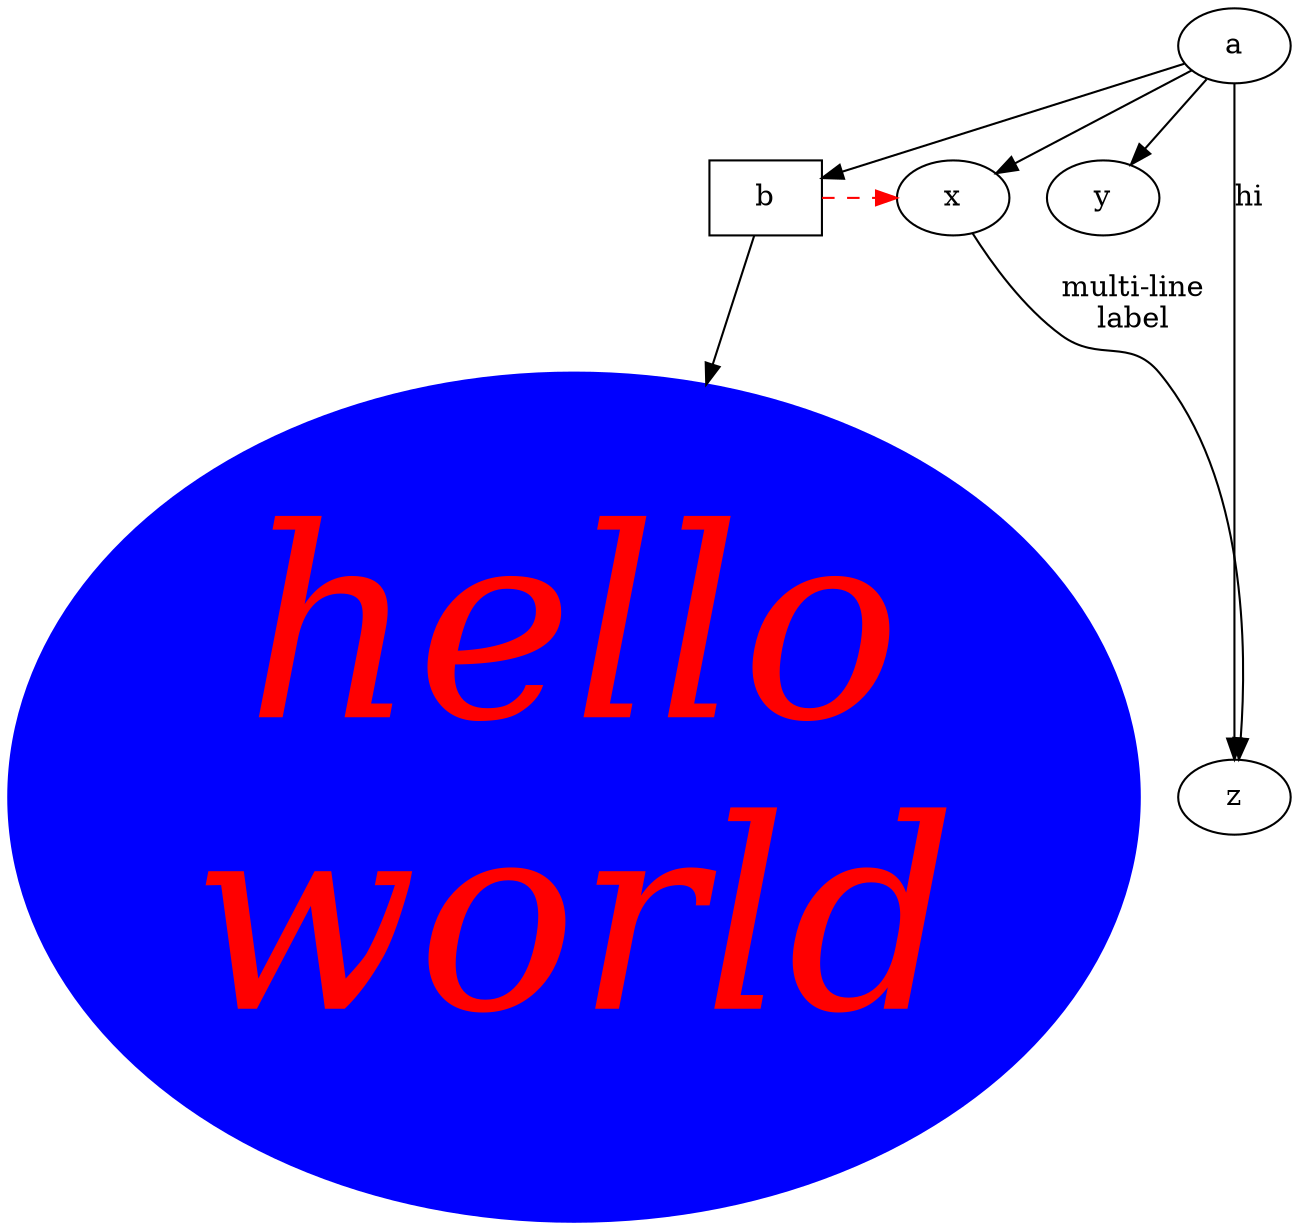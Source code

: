 digraph test3 {
       a -> b -> c;
       a -> {x y};
       b [shape=box];
       c [label="hello\nworld",color=blue,fontsize=127,
            fontname="Palatino-Italic",fontcolor=red,style=filled];
       a -> z [label="hi", weight=99];
       x -> z [label="multi-line\nlabel"];
       edge [style=dashed,color=red];
       b -> x;
       {rank=same; b x}
}

